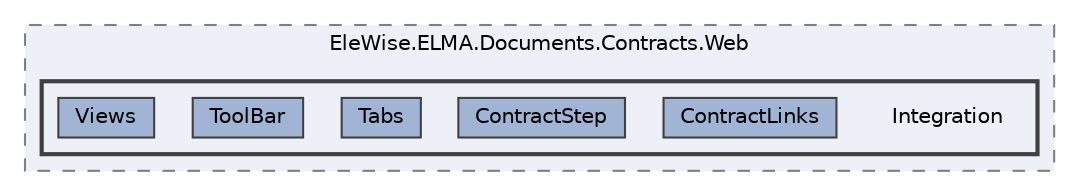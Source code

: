 digraph "Web/Modules/EleWise.ELMA.Documents.Contracts.Web/Integration"
{
 // LATEX_PDF_SIZE
  bgcolor="transparent";
  edge [fontname=Helvetica,fontsize=10,labelfontname=Helvetica,labelfontsize=10];
  node [fontname=Helvetica,fontsize=10,shape=box,height=0.2,width=0.4];
  compound=true
  subgraph clusterdir_f34a4f6753ad7b67e94efd1a4b8174ec {
    graph [ bgcolor="#edf0f7", pencolor="grey50", label="EleWise.ELMA.Documents.Contracts.Web", fontname=Helvetica,fontsize=10 style="filled,dashed", URL="dir_f34a4f6753ad7b67e94efd1a4b8174ec.html",tooltip=""]
  subgraph clusterdir_78668754bef10beed14241ccd87831fc {
    graph [ bgcolor="#edf0f7", pencolor="grey25", label="", fontname=Helvetica,fontsize=10 style="filled,bold", URL="dir_78668754bef10beed14241ccd87831fc.html",tooltip=""]
    dir_78668754bef10beed14241ccd87831fc [shape=plaintext, label="Integration"];
  dir_fee8967e6e5c6d144c3fd541a3e8c7b1 [label="ContractLinks", fillcolor="#a2b4d6", color="grey25", style="filled", URL="dir_fee8967e6e5c6d144c3fd541a3e8c7b1.html",tooltip=""];
  dir_514b29dcf6babec2a96cc42dfd0dfb81 [label="ContractStep", fillcolor="#a2b4d6", color="grey25", style="filled", URL="dir_514b29dcf6babec2a96cc42dfd0dfb81.html",tooltip=""];
  dir_64406449b3c1f62358482935253339b1 [label="Tabs", fillcolor="#a2b4d6", color="grey25", style="filled", URL="dir_64406449b3c1f62358482935253339b1.html",tooltip=""];
  dir_7cc44d104e546f43d94830a90819c625 [label="ToolBar", fillcolor="#a2b4d6", color="grey25", style="filled", URL="dir_7cc44d104e546f43d94830a90819c625.html",tooltip=""];
  dir_415454217647db3f4b99585f96956fc0 [label="Views", fillcolor="#a2b4d6", color="grey25", style="filled", URL="dir_415454217647db3f4b99585f96956fc0.html",tooltip=""];
  }
  }
}
